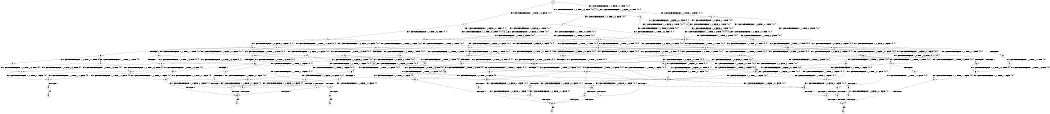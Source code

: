 digraph BCG {
size = "7, 10.5";
center = TRUE;
node [shape = circle];
0 [peripheries = 2];
0 -> 1 [label = "EX !0 !ATOMIC_EXCH_BRANCH (1, +0, TRUE, +1, 3, FALSE) !{0, 1}"];
0 -> 2 [label = "EX !1 !ATOMIC_EXCH_BRANCH (1, +0, FALSE, +0, 1, TRUE) !{0, 1}"];
0 -> 3 [label = "EX !0 !ATOMIC_EXCH_BRANCH (1, +0, TRUE, +1, 3, FALSE) !{0, 1}"];
1 -> 4 [label = "EX !0 !ATOMIC_EXCH_BRANCH (1, +1, TRUE, +0, 3, TRUE) !{0, 1}"];
1 -> 5 [label = "EX !1 !ATOMIC_EXCH_BRANCH (1, +0, FALSE, +0, 1, TRUE) !{0, 1}"];
1 -> 6 [label = "EX !0 !ATOMIC_EXCH_BRANCH (1, +1, TRUE, +0, 3, TRUE) !{0, 1}"];
2 -> 2 [label = "EX !1 !ATOMIC_EXCH_BRANCH (1, +0, FALSE, +0, 1, TRUE) !{0, 1}"];
2 -> 7 [label = "EX !0 !ATOMIC_EXCH_BRANCH (1, +0, TRUE, +1, 3, FALSE) !{0, 1}"];
2 -> 8 [label = "EX !0 !ATOMIC_EXCH_BRANCH (1, +0, TRUE, +1, 3, FALSE) !{0, 1}"];
3 -> 9 [label = "EX !1 !ATOMIC_EXCH_BRANCH (1, +0, FALSE, +0, 1, TRUE) !{0, 1}"];
3 -> 6 [label = "EX !0 !ATOMIC_EXCH_BRANCH (1, +1, TRUE, +0, 3, TRUE) !{0, 1}"];
3 -> 10 [label = "EX !1 !ATOMIC_EXCH_BRANCH (1, +0, FALSE, +0, 1, TRUE) !{0, 1}"];
4 -> 11 [label = "EX !0 !ATOMIC_EXCH_BRANCH (1, +1, TRUE, +1, 1, TRUE) !{0, 1}"];
4 -> 12 [label = "EX !1 !ATOMIC_EXCH_BRANCH (1, +0, FALSE, +0, 1, FALSE) !{0, 1}"];
4 -> 13 [label = "EX !0 !ATOMIC_EXCH_BRANCH (1, +1, TRUE, +1, 1, TRUE) !{0, 1}"];
5 -> 14 [label = "EX !0 !ATOMIC_EXCH_BRANCH (1, +1, TRUE, +0, 3, TRUE) !{0, 1}"];
5 -> 5 [label = "EX !1 !ATOMIC_EXCH_BRANCH (1, +0, FALSE, +0, 1, TRUE) !{0, 1}"];
5 -> 15 [label = "EX !0 !ATOMIC_EXCH_BRANCH (1, +1, TRUE, +0, 3, TRUE) !{0, 1}"];
6 -> 16 [label = "EX !1 !ATOMIC_EXCH_BRANCH (1, +0, FALSE, +0, 1, FALSE) !{0, 1}"];
6 -> 13 [label = "EX !0 !ATOMIC_EXCH_BRANCH (1, +1, TRUE, +1, 1, TRUE) !{0, 1}"];
6 -> 17 [label = "EX !1 !ATOMIC_EXCH_BRANCH (1, +0, FALSE, +0, 1, FALSE) !{0, 1}"];
7 -> 14 [label = "EX !0 !ATOMIC_EXCH_BRANCH (1, +1, TRUE, +0, 3, TRUE) !{0, 1}"];
7 -> 5 [label = "EX !1 !ATOMIC_EXCH_BRANCH (1, +0, FALSE, +0, 1, TRUE) !{0, 1}"];
7 -> 15 [label = "EX !0 !ATOMIC_EXCH_BRANCH (1, +1, TRUE, +0, 3, TRUE) !{0, 1}"];
8 -> 9 [label = "EX !1 !ATOMIC_EXCH_BRANCH (1, +0, FALSE, +0, 1, TRUE) !{0, 1}"];
8 -> 15 [label = "EX !0 !ATOMIC_EXCH_BRANCH (1, +1, TRUE, +0, 3, TRUE) !{0, 1}"];
8 -> 10 [label = "EX !1 !ATOMIC_EXCH_BRANCH (1, +0, FALSE, +0, 1, TRUE) !{0, 1}"];
9 -> 18 [label = "EX !0 !ATOMIC_EXCH_BRANCH (1, +1, TRUE, +0, 3, TRUE) !{0, 1}"];
9 -> 9 [label = "EX !1 !ATOMIC_EXCH_BRANCH (1, +0, FALSE, +0, 1, TRUE) !{0, 1}"];
9 -> 15 [label = "EX !0 !ATOMIC_EXCH_BRANCH (1, +1, TRUE, +0, 3, TRUE) !{0, 1}"];
10 -> 9 [label = "EX !1 !ATOMIC_EXCH_BRANCH (1, +0, FALSE, +0, 1, TRUE) !{0, 1}"];
10 -> 15 [label = "EX !0 !ATOMIC_EXCH_BRANCH (1, +1, TRUE, +0, 3, TRUE) !{0, 1}"];
10 -> 10 [label = "EX !1 !ATOMIC_EXCH_BRANCH (1, +0, FALSE, +0, 1, TRUE) !{0, 1}"];
11 -> 19 [label = "EX !0 !ATOMIC_EXCH_BRANCH (1, +0, TRUE, +1, 3, TRUE) !{0, 1}"];
11 -> 20 [label = "EX !1 !ATOMIC_EXCH_BRANCH (1, +0, FALSE, +0, 1, FALSE) !{0, 1}"];
11 -> 21 [label = "EX !0 !ATOMIC_EXCH_BRANCH (1, +0, TRUE, +1, 3, TRUE) !{0, 1}"];
12 -> 22 [label = "EX !0 !ATOMIC_EXCH_BRANCH (1, +1, TRUE, +1, 1, TRUE) !{0, 1}"];
12 -> 23 [label = "TERMINATE !1"];
12 -> 24 [label = "EX !0 !ATOMIC_EXCH_BRANCH (1, +1, TRUE, +1, 1, TRUE) !{0, 1}"];
13 -> 25 [label = "EX !1 !ATOMIC_EXCH_BRANCH (1, +0, FALSE, +0, 1, FALSE) !{0, 1}"];
13 -> 21 [label = "EX !0 !ATOMIC_EXCH_BRANCH (1, +0, TRUE, +1, 3, TRUE) !{0, 1}"];
13 -> 26 [label = "EX !1 !ATOMIC_EXCH_BRANCH (1, +0, FALSE, +0, 1, FALSE) !{0, 1}"];
14 -> 27 [label = "EX !0 !ATOMIC_EXCH_BRANCH (1, +1, TRUE, +1, 1, TRUE) !{0, 1}"];
14 -> 12 [label = "EX !1 !ATOMIC_EXCH_BRANCH (1, +0, FALSE, +0, 1, FALSE) !{0, 1}"];
14 -> 28 [label = "EX !0 !ATOMIC_EXCH_BRANCH (1, +1, TRUE, +1, 1, TRUE) !{0, 1}"];
15 -> 16 [label = "EX !1 !ATOMIC_EXCH_BRANCH (1, +0, FALSE, +0, 1, FALSE) !{0, 1}"];
15 -> 28 [label = "EX !0 !ATOMIC_EXCH_BRANCH (1, +1, TRUE, +1, 1, TRUE) !{0, 1}"];
15 -> 17 [label = "EX !1 !ATOMIC_EXCH_BRANCH (1, +0, FALSE, +0, 1, FALSE) !{0, 1}"];
16 -> 29 [label = "EX !0 !ATOMIC_EXCH_BRANCH (1, +1, TRUE, +1, 1, TRUE) !{0, 1}"];
16 -> 30 [label = "TERMINATE !1"];
16 -> 24 [label = "EX !0 !ATOMIC_EXCH_BRANCH (1, +1, TRUE, +1, 1, TRUE) !{0, 1}"];
17 -> 24 [label = "EX !0 !ATOMIC_EXCH_BRANCH (1, +1, TRUE, +1, 1, TRUE) !{0, 1}"];
17 -> 31 [label = "TERMINATE !1"];
18 -> 32 [label = "EX !0 !ATOMIC_EXCH_BRANCH (1, +1, TRUE, +1, 1, TRUE) !{0, 1}"];
18 -> 16 [label = "EX !1 !ATOMIC_EXCH_BRANCH (1, +0, FALSE, +0, 1, FALSE) !{0, 1}"];
18 -> 28 [label = "EX !0 !ATOMIC_EXCH_BRANCH (1, +1, TRUE, +1, 1, TRUE) !{0, 1}"];
19 -> 33 [label = "EX !0 !ATOMIC_EXCH_BRANCH (1, +1, TRUE, +1, 1, FALSE) !{0, 1}"];
19 -> 34 [label = "EX !1 !ATOMIC_EXCH_BRANCH (1, +0, FALSE, +0, 1, TRUE) !{0, 1}"];
19 -> 35 [label = "EX !0 !ATOMIC_EXCH_BRANCH (1, +1, TRUE, +1, 1, FALSE) !{0, 1}"];
20 -> 36 [label = "EX !0 !ATOMIC_EXCH_BRANCH (1, +0, TRUE, +1, 3, TRUE) !{0, 1}"];
20 -> 37 [label = "TERMINATE !1"];
20 -> 38 [label = "EX !0 !ATOMIC_EXCH_BRANCH (1, +0, TRUE, +1, 3, TRUE) !{0, 1}"];
21 -> 39 [label = "EX !1 !ATOMIC_EXCH_BRANCH (1, +0, FALSE, +0, 1, TRUE) !{0, 1}"];
21 -> 35 [label = "EX !0 !ATOMIC_EXCH_BRANCH (1, +1, TRUE, +1, 1, FALSE) !{0, 1}"];
21 -> 40 [label = "EX !1 !ATOMIC_EXCH_BRANCH (1, +0, FALSE, +0, 1, TRUE) !{0, 1}"];
22 -> 36 [label = "EX !0 !ATOMIC_EXCH_BRANCH (1, +0, TRUE, +1, 3, TRUE) !{0, 1}"];
22 -> 37 [label = "TERMINATE !1"];
22 -> 38 [label = "EX !0 !ATOMIC_EXCH_BRANCH (1, +0, TRUE, +1, 3, TRUE) !{0, 1}"];
23 -> 41 [label = "EX !0 !ATOMIC_EXCH_BRANCH (1, +1, TRUE, +1, 1, TRUE) !{0}"];
23 -> 42 [label = "EX !0 !ATOMIC_EXCH_BRANCH (1, +1, TRUE, +1, 1, TRUE) !{0}"];
24 -> 38 [label = "EX !0 !ATOMIC_EXCH_BRANCH (1, +0, TRUE, +1, 3, TRUE) !{0, 1}"];
24 -> 43 [label = "TERMINATE !1"];
25 -> 44 [label = "EX !0 !ATOMIC_EXCH_BRANCH (1, +0, TRUE, +1, 3, TRUE) !{0, 1}"];
25 -> 45 [label = "TERMINATE !1"];
25 -> 38 [label = "EX !0 !ATOMIC_EXCH_BRANCH (1, +0, TRUE, +1, 3, TRUE) !{0, 1}"];
26 -> 38 [label = "EX !0 !ATOMIC_EXCH_BRANCH (1, +0, TRUE, +1, 3, TRUE) !{0, 1}"];
26 -> 43 [label = "TERMINATE !1"];
27 -> 46 [label = "EX !0 !ATOMIC_EXCH_BRANCH (1, +0, TRUE, +1, 3, TRUE) !{0, 1}"];
27 -> 20 [label = "EX !1 !ATOMIC_EXCH_BRANCH (1, +0, FALSE, +0, 1, FALSE) !{0, 1}"];
27 -> 47 [label = "EX !0 !ATOMIC_EXCH_BRANCH (1, +0, TRUE, +1, 3, TRUE) !{0, 1}"];
28 -> 25 [label = "EX !1 !ATOMIC_EXCH_BRANCH (1, +0, FALSE, +0, 1, FALSE) !{0, 1}"];
28 -> 47 [label = "EX !0 !ATOMIC_EXCH_BRANCH (1, +0, TRUE, +1, 3, TRUE) !{0, 1}"];
28 -> 26 [label = "EX !1 !ATOMIC_EXCH_BRANCH (1, +0, FALSE, +0, 1, FALSE) !{0, 1}"];
29 -> 44 [label = "EX !0 !ATOMIC_EXCH_BRANCH (1, +0, TRUE, +1, 3, TRUE) !{0, 1}"];
29 -> 45 [label = "TERMINATE !1"];
29 -> 38 [label = "EX !0 !ATOMIC_EXCH_BRANCH (1, +0, TRUE, +1, 3, TRUE) !{0, 1}"];
30 -> 48 [label = "EX !0 !ATOMIC_EXCH_BRANCH (1, +1, TRUE, +1, 1, TRUE) !{0}"];
31 -> 49 [label = "EX !0 !ATOMIC_EXCH_BRANCH (1, +1, TRUE, +1, 1, TRUE) !{0}"];
32 -> 50 [label = "EX !0 !ATOMIC_EXCH_BRANCH (1, +0, TRUE, +1, 3, TRUE) !{0, 1}"];
32 -> 25 [label = "EX !1 !ATOMIC_EXCH_BRANCH (1, +0, FALSE, +0, 1, FALSE) !{0, 1}"];
32 -> 47 [label = "EX !0 !ATOMIC_EXCH_BRANCH (1, +0, TRUE, +1, 3, TRUE) !{0, 1}"];
33 -> 51 [label = "EX !1 !ATOMIC_EXCH_BRANCH (1, +0, FALSE, +0, 1, FALSE) !{0, 1}"];
33 -> 52 [label = "TERMINATE !0"];
34 -> 53 [label = "EX !0 !ATOMIC_EXCH_BRANCH (1, +1, TRUE, +1, 1, FALSE) !{0, 1}"];
34 -> 34 [label = "EX !1 !ATOMIC_EXCH_BRANCH (1, +0, FALSE, +0, 1, TRUE) !{0, 1}"];
34 -> 54 [label = "EX !0 !ATOMIC_EXCH_BRANCH (1, +1, TRUE, +1, 1, FALSE) !{0, 1}"];
35 -> 55 [label = "EX !1 !ATOMIC_EXCH_BRANCH (1, +0, FALSE, +0, 1, FALSE) !{0, 1}"];
35 -> 56 [label = "EX !1 !ATOMIC_EXCH_BRANCH (1, +0, FALSE, +0, 1, FALSE) !{0, 1}"];
35 -> 57 [label = "TERMINATE !0"];
36 -> 58 [label = "EX !0 !ATOMIC_EXCH_BRANCH (1, +1, TRUE, +1, 1, FALSE) !{0, 1}"];
36 -> 59 [label = "TERMINATE !1"];
36 -> 60 [label = "EX !0 !ATOMIC_EXCH_BRANCH (1, +1, TRUE, +1, 1, FALSE) !{0, 1}"];
37 -> 61 [label = "EX !0 !ATOMIC_EXCH_BRANCH (1, +0, TRUE, +1, 3, TRUE) !{0}"];
37 -> 62 [label = "EX !0 !ATOMIC_EXCH_BRANCH (1, +0, TRUE, +1, 3, TRUE) !{0}"];
38 -> 60 [label = "EX !0 !ATOMIC_EXCH_BRANCH (1, +1, TRUE, +1, 1, FALSE) !{0, 1}"];
38 -> 63 [label = "TERMINATE !1"];
39 -> 64 [label = "EX !0 !ATOMIC_EXCH_BRANCH (1, +1, TRUE, +1, 1, FALSE) !{0, 1}"];
39 -> 39 [label = "EX !1 !ATOMIC_EXCH_BRANCH (1, +0, FALSE, +0, 1, TRUE) !{0, 1}"];
39 -> 54 [label = "EX !0 !ATOMIC_EXCH_BRANCH (1, +1, TRUE, +1, 1, FALSE) !{0, 1}"];
40 -> 39 [label = "EX !1 !ATOMIC_EXCH_BRANCH (1, +0, FALSE, +0, 1, TRUE) !{0, 1}"];
40 -> 54 [label = "EX !0 !ATOMIC_EXCH_BRANCH (1, +1, TRUE, +1, 1, FALSE) !{0, 1}"];
40 -> 40 [label = "EX !1 !ATOMIC_EXCH_BRANCH (1, +0, FALSE, +0, 1, TRUE) !{0, 1}"];
41 -> 61 [label = "EX !0 !ATOMIC_EXCH_BRANCH (1, +0, TRUE, +1, 3, TRUE) !{0}"];
41 -> 62 [label = "EX !0 !ATOMIC_EXCH_BRANCH (1, +0, TRUE, +1, 3, TRUE) !{0}"];
42 -> 62 [label = "EX !0 !ATOMIC_EXCH_BRANCH (1, +0, TRUE, +1, 3, TRUE) !{0}"];
43 -> 65 [label = "EX !0 !ATOMIC_EXCH_BRANCH (1, +0, TRUE, +1, 3, TRUE) !{0}"];
44 -> 66 [label = "EX !0 !ATOMIC_EXCH_BRANCH (1, +1, TRUE, +1, 1, FALSE) !{0, 1}"];
44 -> 67 [label = "TERMINATE !1"];
44 -> 60 [label = "EX !0 !ATOMIC_EXCH_BRANCH (1, +1, TRUE, +1, 1, FALSE) !{0, 1}"];
45 -> 68 [label = "EX !0 !ATOMIC_EXCH_BRANCH (1, +0, TRUE, +1, 3, TRUE) !{0}"];
46 -> 53 [label = "EX !0 !ATOMIC_EXCH_BRANCH (1, +1, TRUE, +1, 1, FALSE) !{0, 1}"];
46 -> 34 [label = "EX !1 !ATOMIC_EXCH_BRANCH (1, +0, FALSE, +0, 1, TRUE) !{0, 1}"];
46 -> 54 [label = "EX !0 !ATOMIC_EXCH_BRANCH (1, +1, TRUE, +1, 1, FALSE) !{0, 1}"];
47 -> 39 [label = "EX !1 !ATOMIC_EXCH_BRANCH (1, +0, FALSE, +0, 1, TRUE) !{0, 1}"];
47 -> 54 [label = "EX !0 !ATOMIC_EXCH_BRANCH (1, +1, TRUE, +1, 1, FALSE) !{0, 1}"];
47 -> 40 [label = "EX !1 !ATOMIC_EXCH_BRANCH (1, +0, FALSE, +0, 1, TRUE) !{0, 1}"];
48 -> 68 [label = "EX !0 !ATOMIC_EXCH_BRANCH (1, +0, TRUE, +1, 3, TRUE) !{0}"];
49 -> 65 [label = "EX !0 !ATOMIC_EXCH_BRANCH (1, +0, TRUE, +1, 3, TRUE) !{0}"];
50 -> 64 [label = "EX !0 !ATOMIC_EXCH_BRANCH (1, +1, TRUE, +1, 1, FALSE) !{0, 1}"];
50 -> 39 [label = "EX !1 !ATOMIC_EXCH_BRANCH (1, +0, FALSE, +0, 1, TRUE) !{0, 1}"];
50 -> 54 [label = "EX !0 !ATOMIC_EXCH_BRANCH (1, +1, TRUE, +1, 1, FALSE) !{0, 1}"];
51 -> 69 [label = "TERMINATE !0"];
51 -> 70 [label = "TERMINATE !1"];
52 -> 71 [label = "EX !1 !ATOMIC_EXCH_BRANCH (1, +0, FALSE, +0, 1, FALSE) !{1}"];
52 -> 72 [label = "EX !1 !ATOMIC_EXCH_BRANCH (1, +0, FALSE, +0, 1, FALSE) !{1}"];
53 -> 51 [label = "EX !1 !ATOMIC_EXCH_BRANCH (1, +0, FALSE, +0, 1, FALSE) !{0, 1}"];
53 -> 73 [label = "TERMINATE !0"];
54 -> 55 [label = "EX !1 !ATOMIC_EXCH_BRANCH (1, +0, FALSE, +0, 1, FALSE) !{0, 1}"];
54 -> 56 [label = "EX !1 !ATOMIC_EXCH_BRANCH (1, +0, FALSE, +0, 1, FALSE) !{0, 1}"];
54 -> 74 [label = "TERMINATE !0"];
55 -> 75 [label = "TERMINATE !0"];
55 -> 76 [label = "TERMINATE !1"];
56 -> 77 [label = "TERMINATE !0"];
56 -> 78 [label = "TERMINATE !1"];
57 -> 79 [label = "EX !1 !ATOMIC_EXCH_BRANCH (1, +0, FALSE, +0, 1, FALSE) !{1}"];
58 -> 69 [label = "TERMINATE !0"];
58 -> 70 [label = "TERMINATE !1"];
59 -> 80 [label = "EX !0 !ATOMIC_EXCH_BRANCH (1, +1, TRUE, +1, 1, FALSE) !{0}"];
59 -> 81 [label = "EX !0 !ATOMIC_EXCH_BRANCH (1, +1, TRUE, +1, 1, FALSE) !{0}"];
60 -> 77 [label = "TERMINATE !0"];
60 -> 78 [label = "TERMINATE !1"];
61 -> 80 [label = "EX !0 !ATOMIC_EXCH_BRANCH (1, +1, TRUE, +1, 1, FALSE) !{0}"];
61 -> 81 [label = "EX !0 !ATOMIC_EXCH_BRANCH (1, +1, TRUE, +1, 1, FALSE) !{0}"];
62 -> 81 [label = "EX !0 !ATOMIC_EXCH_BRANCH (1, +1, TRUE, +1, 1, FALSE) !{0}"];
63 -> 82 [label = "EX !0 !ATOMIC_EXCH_BRANCH (1, +1, TRUE, +1, 1, FALSE) !{0}"];
64 -> 55 [label = "EX !1 !ATOMIC_EXCH_BRANCH (1, +0, FALSE, +0, 1, FALSE) !{0, 1}"];
64 -> 83 [label = "TERMINATE !0"];
65 -> 82 [label = "EX !0 !ATOMIC_EXCH_BRANCH (1, +1, TRUE, +1, 1, FALSE) !{0}"];
66 -> 75 [label = "TERMINATE !0"];
66 -> 76 [label = "TERMINATE !1"];
67 -> 84 [label = "EX !0 !ATOMIC_EXCH_BRANCH (1, +1, TRUE, +1, 1, FALSE) !{0}"];
68 -> 84 [label = "EX !0 !ATOMIC_EXCH_BRANCH (1, +1, TRUE, +1, 1, FALSE) !{0}"];
69 -> 85 [label = "TERMINATE !1"];
70 -> 85 [label = "TERMINATE !0"];
71 -> 85 [label = "TERMINATE !1"];
72 -> 86 [label = "TERMINATE !1"];
73 -> 71 [label = "EX !1 !ATOMIC_EXCH_BRANCH (1, +0, FALSE, +0, 1, FALSE) !{1}"];
73 -> 72 [label = "EX !1 !ATOMIC_EXCH_BRANCH (1, +0, FALSE, +0, 1, FALSE) !{1}"];
74 -> 79 [label = "EX !1 !ATOMIC_EXCH_BRANCH (1, +0, FALSE, +0, 1, FALSE) !{1}"];
75 -> 87 [label = "TERMINATE !1"];
76 -> 87 [label = "TERMINATE !0"];
77 -> 88 [label = "TERMINATE !1"];
78 -> 88 [label = "TERMINATE !0"];
79 -> 88 [label = "TERMINATE !1"];
80 -> 85 [label = "TERMINATE !0"];
81 -> 89 [label = "TERMINATE !0"];
82 -> 88 [label = "TERMINATE !0"];
83 -> 90 [label = "EX !1 !ATOMIC_EXCH_BRANCH (1, +0, FALSE, +0, 1, FALSE) !{1}"];
84 -> 87 [label = "TERMINATE !0"];
85 -> 91 [label = "exit"];
86 -> 92 [label = "exit"];
87 -> 93 [label = "exit"];
88 -> 94 [label = "exit"];
89 -> 95 [label = "exit"];
90 -> 87 [label = "TERMINATE !1"];
}
